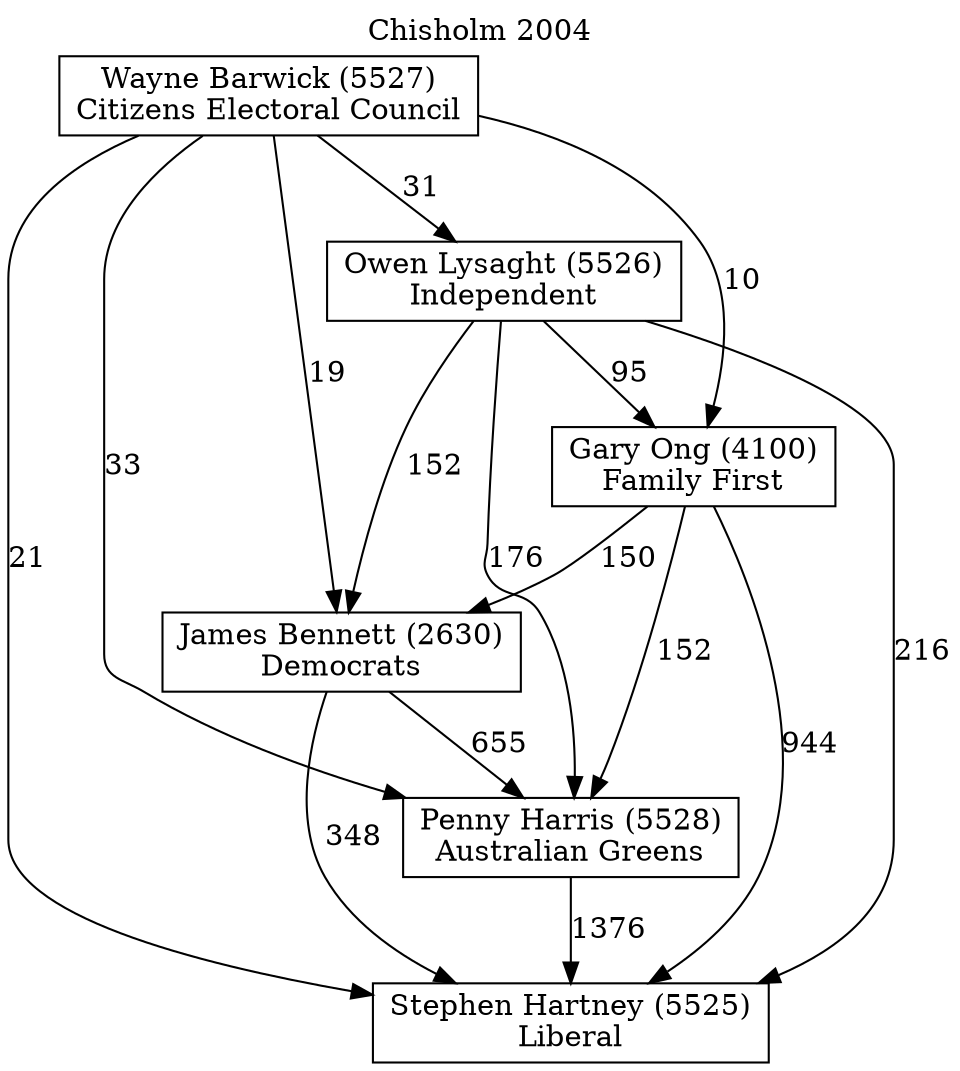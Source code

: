 // House preference flow
digraph "Stephen Hartney (5525)_Chisholm_2004" {
	graph [label="Chisholm 2004" labelloc=t mclimit=2]
	node [shape=box]
	"Stephen Hartney (5525)" [label="Stephen Hartney (5525)
Liberal"]
	"Penny Harris (5528)" [label="Penny Harris (5528)
Australian Greens"]
	"James Bennett (2630)" [label="James Bennett (2630)
Democrats"]
	"Gary Ong (4100)" [label="Gary Ong (4100)
Family First"]
	"Owen Lysaght (5526)" [label="Owen Lysaght (5526)
Independent"]
	"Wayne Barwick (5527)" [label="Wayne Barwick (5527)
Citizens Electoral Council"]
	"Penny Harris (5528)" -> "Stephen Hartney (5525)" [label=1376]
	"James Bennett (2630)" -> "Penny Harris (5528)" [label=655]
	"Gary Ong (4100)" -> "James Bennett (2630)" [label=150]
	"Owen Lysaght (5526)" -> "Gary Ong (4100)" [label=95]
	"Wayne Barwick (5527)" -> "Owen Lysaght (5526)" [label=31]
	"James Bennett (2630)" -> "Stephen Hartney (5525)" [label=348]
	"Gary Ong (4100)" -> "Stephen Hartney (5525)" [label=944]
	"Owen Lysaght (5526)" -> "Stephen Hartney (5525)" [label=216]
	"Wayne Barwick (5527)" -> "Stephen Hartney (5525)" [label=21]
	"Wayne Barwick (5527)" -> "Gary Ong (4100)" [label=10]
	"Owen Lysaght (5526)" -> "James Bennett (2630)" [label=152]
	"Wayne Barwick (5527)" -> "James Bennett (2630)" [label=19]
	"Gary Ong (4100)" -> "Penny Harris (5528)" [label=152]
	"Owen Lysaght (5526)" -> "Penny Harris (5528)" [label=176]
	"Wayne Barwick (5527)" -> "Penny Harris (5528)" [label=33]
}
